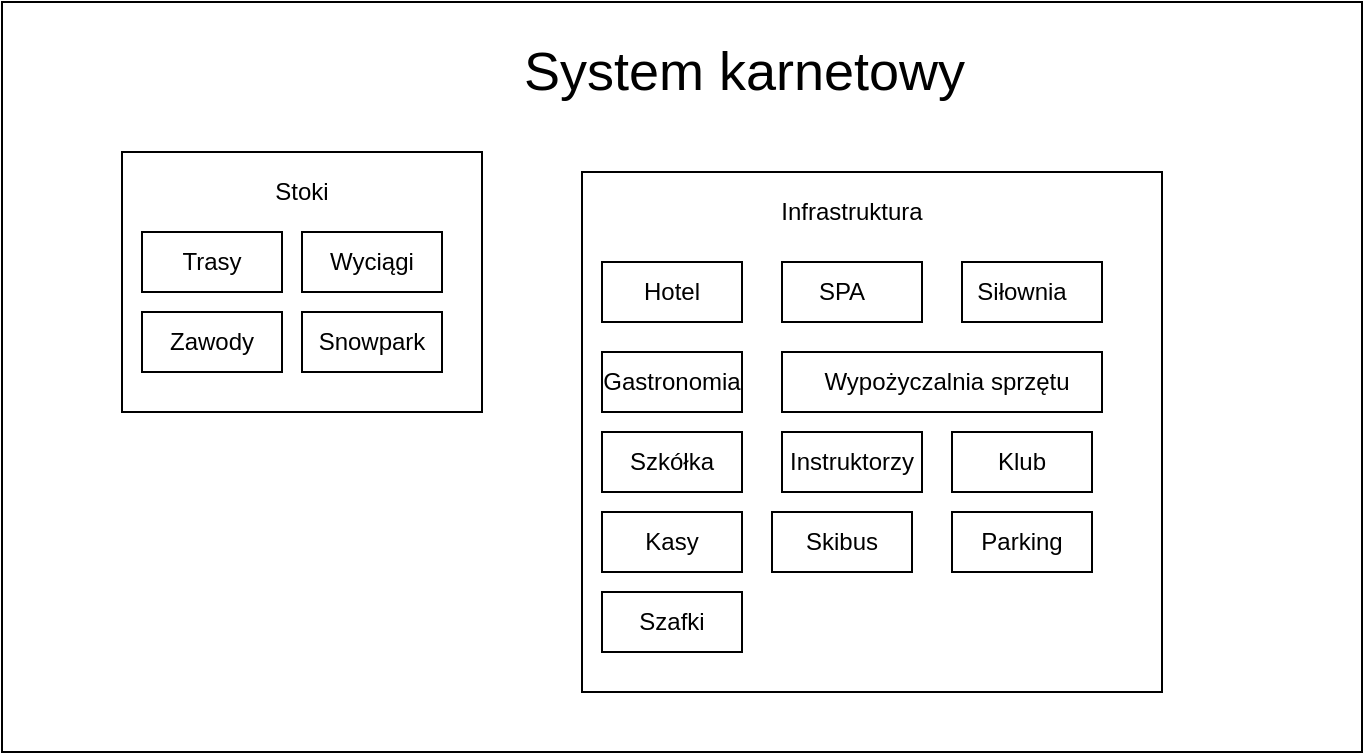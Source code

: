 <mxfile version="14.4.3" type="device"><diagram id="oLdHqF7ecOLA0ecpxPC1" name="Page-1"><mxGraphModel dx="1673" dy="896" grid="1" gridSize="10" guides="1" tooltips="1" connect="1" arrows="1" fold="1" page="1" pageScale="1" pageWidth="1169" pageHeight="827" math="0" shadow="0"><root><mxCell id="0"/><mxCell id="1" parent="0"/><mxCell id="hhtT1aNgmV4jCOisyrJa-43" value="" style="rounded=0;whiteSpace=wrap;html=1;" vertex="1" parent="1"><mxGeometry x="270" y="180" width="680" height="375" as="geometry"/></mxCell><mxCell id="hhtT1aNgmV4jCOisyrJa-1" value="" style="rounded=0;whiteSpace=wrap;html=1;" vertex="1" parent="1"><mxGeometry x="330" y="255" width="180" height="130" as="geometry"/></mxCell><mxCell id="hhtT1aNgmV4jCOisyrJa-2" value="Stoki" style="text;html=1;strokeColor=none;fillColor=none;align=center;verticalAlign=middle;whiteSpace=wrap;rounded=0;" vertex="1" parent="1"><mxGeometry x="400" y="265" width="40" height="20" as="geometry"/></mxCell><mxCell id="hhtT1aNgmV4jCOisyrJa-3" value="" style="rounded=0;whiteSpace=wrap;html=1;" vertex="1" parent="1"><mxGeometry x="340" y="295" width="70" height="30" as="geometry"/></mxCell><mxCell id="hhtT1aNgmV4jCOisyrJa-5" value="" style="rounded=0;whiteSpace=wrap;html=1;" vertex="1" parent="1"><mxGeometry x="420" y="295" width="70" height="30" as="geometry"/></mxCell><mxCell id="hhtT1aNgmV4jCOisyrJa-6" value="" style="rounded=0;whiteSpace=wrap;html=1;" vertex="1" parent="1"><mxGeometry x="340" y="335" width="70" height="30" as="geometry"/></mxCell><mxCell id="hhtT1aNgmV4jCOisyrJa-7" value="" style="rounded=0;whiteSpace=wrap;html=1;" vertex="1" parent="1"><mxGeometry x="420" y="335" width="70" height="30" as="geometry"/></mxCell><mxCell id="hhtT1aNgmV4jCOisyrJa-8" value="Trasy" style="text;html=1;strokeColor=none;fillColor=none;align=center;verticalAlign=middle;whiteSpace=wrap;rounded=0;" vertex="1" parent="1"><mxGeometry x="355" y="300" width="40" height="20" as="geometry"/></mxCell><mxCell id="hhtT1aNgmV4jCOisyrJa-9" value="Wyciągi" style="text;html=1;strokeColor=none;fillColor=none;align=center;verticalAlign=middle;whiteSpace=wrap;rounded=0;" vertex="1" parent="1"><mxGeometry x="435" y="300" width="40" height="20" as="geometry"/></mxCell><mxCell id="hhtT1aNgmV4jCOisyrJa-10" value="Zawody" style="text;html=1;strokeColor=none;fillColor=none;align=center;verticalAlign=middle;whiteSpace=wrap;rounded=0;" vertex="1" parent="1"><mxGeometry x="355" y="340" width="40" height="20" as="geometry"/></mxCell><mxCell id="hhtT1aNgmV4jCOisyrJa-11" value="Text" style="text;html=1;strokeColor=none;fillColor=none;align=center;verticalAlign=middle;whiteSpace=wrap;rounded=0;" vertex="1" parent="1"><mxGeometry x="585" y="400" width="40" height="20" as="geometry"/></mxCell><mxCell id="hhtT1aNgmV4jCOisyrJa-12" value="" style="rounded=0;whiteSpace=wrap;html=1;" vertex="1" parent="1"><mxGeometry x="560" y="265" width="290" height="260" as="geometry"/></mxCell><mxCell id="hhtT1aNgmV4jCOisyrJa-13" value="Infrastruktura" style="text;html=1;strokeColor=none;fillColor=none;align=center;verticalAlign=middle;whiteSpace=wrap;rounded=0;" vertex="1" parent="1"><mxGeometry x="675" y="275" width="40" height="20" as="geometry"/></mxCell><mxCell id="hhtT1aNgmV4jCOisyrJa-15" value="" style="rounded=0;whiteSpace=wrap;html=1;" vertex="1" parent="1"><mxGeometry x="660" y="355" width="160" height="30" as="geometry"/></mxCell><mxCell id="hhtT1aNgmV4jCOisyrJa-16" value="" style="rounded=0;whiteSpace=wrap;html=1;" vertex="1" parent="1"><mxGeometry x="570" y="355" width="70" height="30" as="geometry"/></mxCell><mxCell id="hhtT1aNgmV4jCOisyrJa-17" value="" style="rounded=0;whiteSpace=wrap;html=1;" vertex="1" parent="1"><mxGeometry x="750" y="310" width="70" height="30" as="geometry"/></mxCell><mxCell id="hhtT1aNgmV4jCOisyrJa-18" value="" style="rounded=0;whiteSpace=wrap;html=1;" vertex="1" parent="1"><mxGeometry x="660" y="310" width="70" height="30" as="geometry"/></mxCell><mxCell id="hhtT1aNgmV4jCOisyrJa-19" value="" style="rounded=0;whiteSpace=wrap;html=1;" vertex="1" parent="1"><mxGeometry x="570" y="310" width="70" height="30" as="geometry"/></mxCell><mxCell id="hhtT1aNgmV4jCOisyrJa-21" value="Snowpark" style="text;html=1;strokeColor=none;fillColor=none;align=center;verticalAlign=middle;whiteSpace=wrap;rounded=0;" vertex="1" parent="1"><mxGeometry x="435" y="340" width="40" height="20" as="geometry"/></mxCell><mxCell id="hhtT1aNgmV4jCOisyrJa-25" value="Wypożyczalnia sprzętu" style="text;html=1;strokeColor=none;fillColor=none;align=center;verticalAlign=middle;whiteSpace=wrap;rounded=0;" vertex="1" parent="1"><mxGeometry x="675" y="360" width="135" height="20" as="geometry"/></mxCell><mxCell id="hhtT1aNgmV4jCOisyrJa-26" value="Gastronomia" style="text;html=1;strokeColor=none;fillColor=none;align=center;verticalAlign=middle;whiteSpace=wrap;rounded=0;" vertex="1" parent="1"><mxGeometry x="585" y="360" width="40" height="20" as="geometry"/></mxCell><mxCell id="hhtT1aNgmV4jCOisyrJa-27" value="Siłownia" style="text;html=1;strokeColor=none;fillColor=none;align=center;verticalAlign=middle;whiteSpace=wrap;rounded=0;" vertex="1" parent="1"><mxGeometry x="760" y="315" width="40" height="20" as="geometry"/></mxCell><mxCell id="hhtT1aNgmV4jCOisyrJa-28" value="SPA" style="text;html=1;strokeColor=none;fillColor=none;align=center;verticalAlign=middle;whiteSpace=wrap;rounded=0;" vertex="1" parent="1"><mxGeometry x="670" y="315" width="40" height="20" as="geometry"/></mxCell><mxCell id="hhtT1aNgmV4jCOisyrJa-29" value="Hotel" style="text;html=1;strokeColor=none;fillColor=none;align=center;verticalAlign=middle;whiteSpace=wrap;rounded=0;" vertex="1" parent="1"><mxGeometry x="585" y="315" width="40" height="20" as="geometry"/></mxCell><mxCell id="hhtT1aNgmV4jCOisyrJa-37" value="Szkółka" style="rounded=0;whiteSpace=wrap;html=1;" vertex="1" parent="1"><mxGeometry x="570" y="395" width="70" height="30" as="geometry"/></mxCell><mxCell id="hhtT1aNgmV4jCOisyrJa-39" value="Kasy" style="rounded=0;whiteSpace=wrap;html=1;" vertex="1" parent="1"><mxGeometry x="570" y="435" width="70" height="30" as="geometry"/></mxCell><mxCell id="hhtT1aNgmV4jCOisyrJa-40" value="Klub" style="rounded=0;whiteSpace=wrap;html=1;" vertex="1" parent="1"><mxGeometry x="745" y="395" width="70" height="30" as="geometry"/></mxCell><mxCell id="hhtT1aNgmV4jCOisyrJa-42" value="Instruktorzy" style="rounded=0;whiteSpace=wrap;html=1;" vertex="1" parent="1"><mxGeometry x="660" y="395" width="70" height="30" as="geometry"/></mxCell><mxCell id="hhtT1aNgmV4jCOisyrJa-44" value="&lt;font style=&quot;font-size: 27px&quot;&gt;System karnetowy&amp;nbsp;&lt;/font&gt;" style="text;html=1;strokeColor=none;fillColor=none;align=center;verticalAlign=middle;whiteSpace=wrap;rounded=0;" vertex="1" parent="1"><mxGeometry x="440" y="205" width="410" height="20" as="geometry"/></mxCell><mxCell id="hhtT1aNgmV4jCOisyrJa-48" value="Skibus" style="rounded=0;whiteSpace=wrap;html=1;" vertex="1" parent="1"><mxGeometry x="655" y="435" width="70" height="30" as="geometry"/></mxCell><mxCell id="hhtT1aNgmV4jCOisyrJa-49" value="Parking" style="rounded=0;whiteSpace=wrap;html=1;" vertex="1" parent="1"><mxGeometry x="745" y="435" width="70" height="30" as="geometry"/></mxCell><mxCell id="hhtT1aNgmV4jCOisyrJa-50" value="Szafki" style="rounded=0;whiteSpace=wrap;html=1;" vertex="1" parent="1"><mxGeometry x="570" y="475" width="70" height="30" as="geometry"/></mxCell></root></mxGraphModel></diagram></mxfile>
